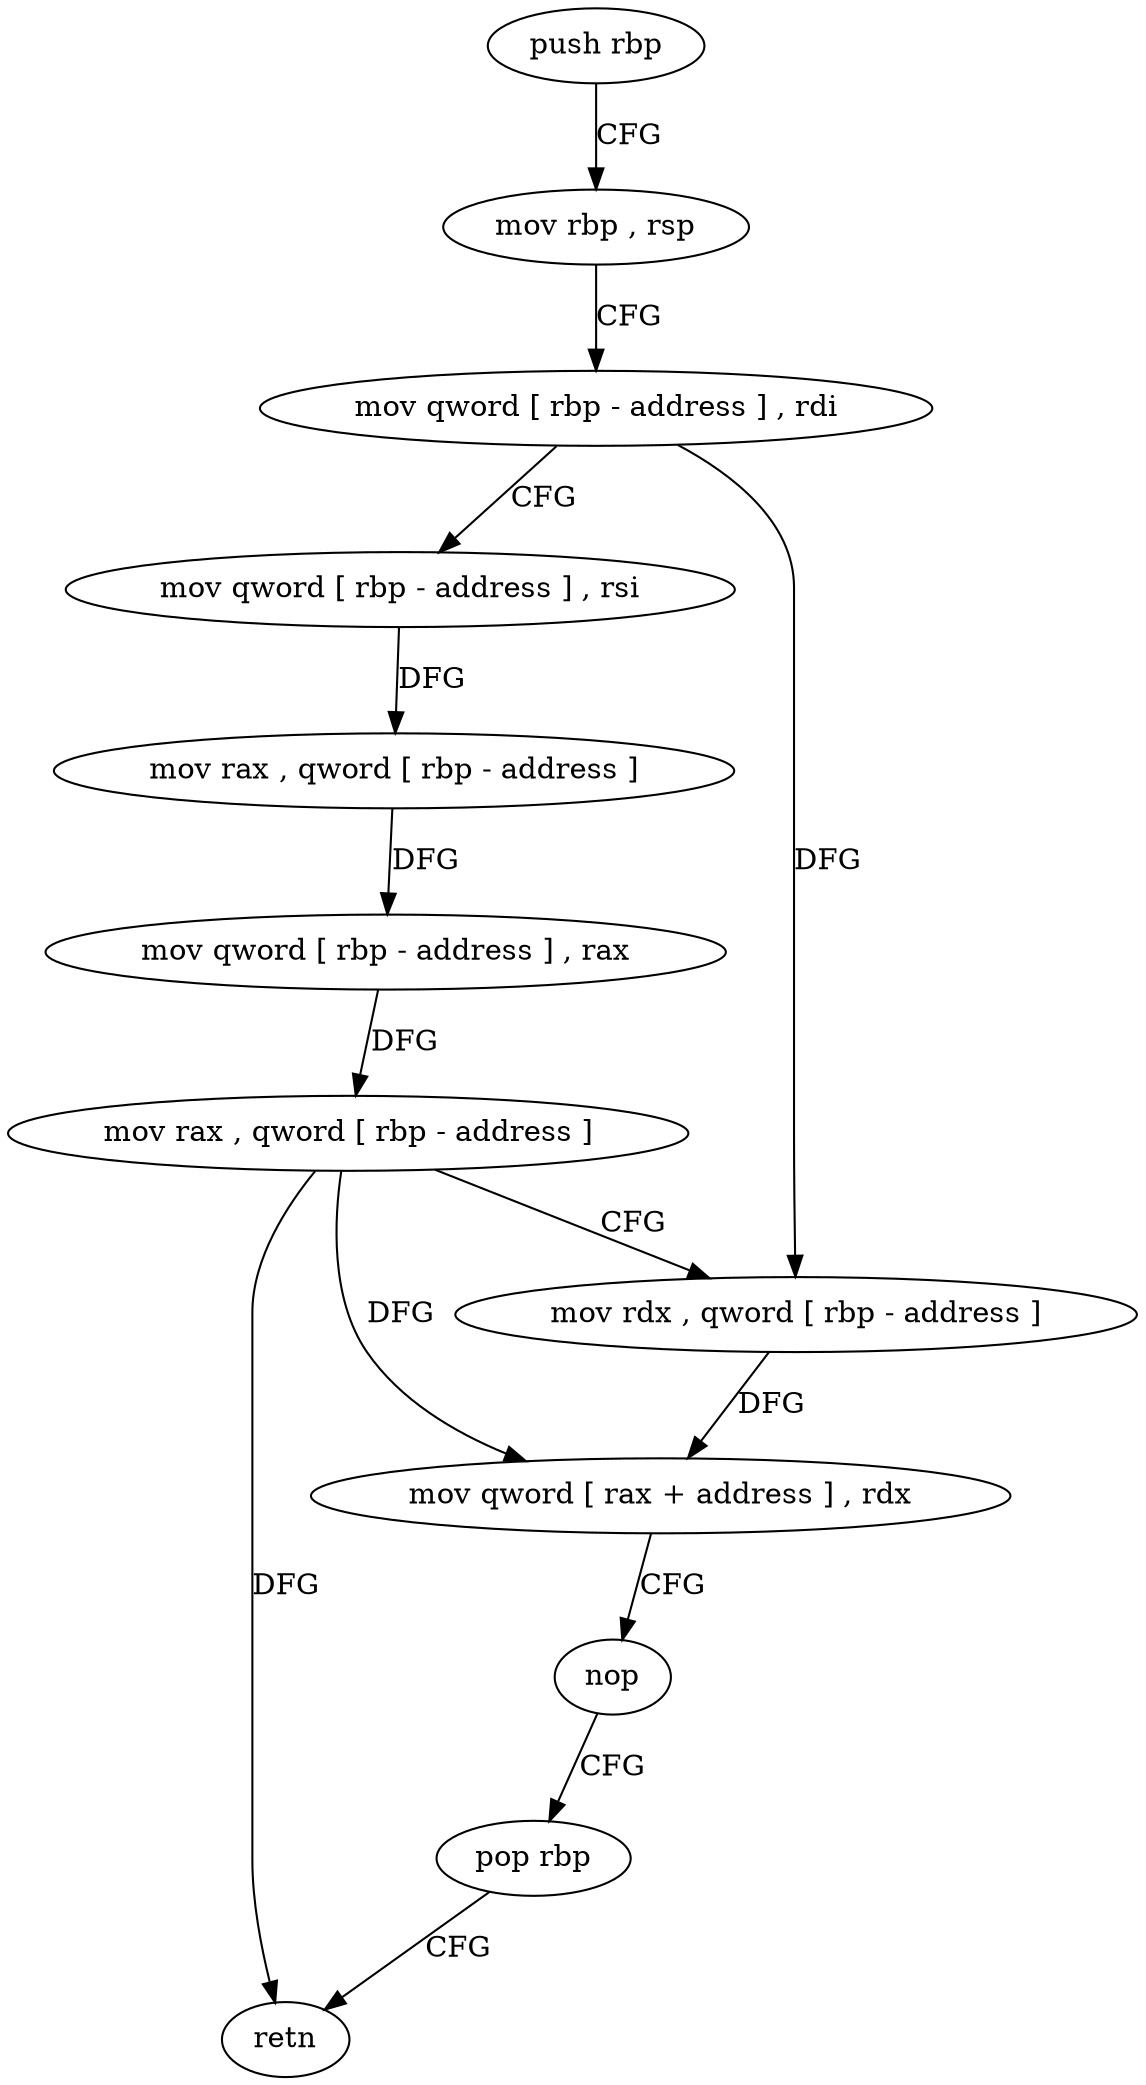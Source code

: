 digraph "func" {
"152571" [label = "push rbp" ]
"152572" [label = "mov rbp , rsp" ]
"152575" [label = "mov qword [ rbp - address ] , rdi" ]
"152579" [label = "mov qword [ rbp - address ] , rsi" ]
"152583" [label = "mov rax , qword [ rbp - address ]" ]
"152587" [label = "mov qword [ rbp - address ] , rax" ]
"152591" [label = "mov rax , qword [ rbp - address ]" ]
"152595" [label = "mov rdx , qword [ rbp - address ]" ]
"152599" [label = "mov qword [ rax + address ] , rdx" ]
"152603" [label = "nop" ]
"152604" [label = "pop rbp" ]
"152605" [label = "retn" ]
"152571" -> "152572" [ label = "CFG" ]
"152572" -> "152575" [ label = "CFG" ]
"152575" -> "152579" [ label = "CFG" ]
"152575" -> "152595" [ label = "DFG" ]
"152579" -> "152583" [ label = "DFG" ]
"152583" -> "152587" [ label = "DFG" ]
"152587" -> "152591" [ label = "DFG" ]
"152591" -> "152595" [ label = "CFG" ]
"152591" -> "152599" [ label = "DFG" ]
"152591" -> "152605" [ label = "DFG" ]
"152595" -> "152599" [ label = "DFG" ]
"152599" -> "152603" [ label = "CFG" ]
"152603" -> "152604" [ label = "CFG" ]
"152604" -> "152605" [ label = "CFG" ]
}
